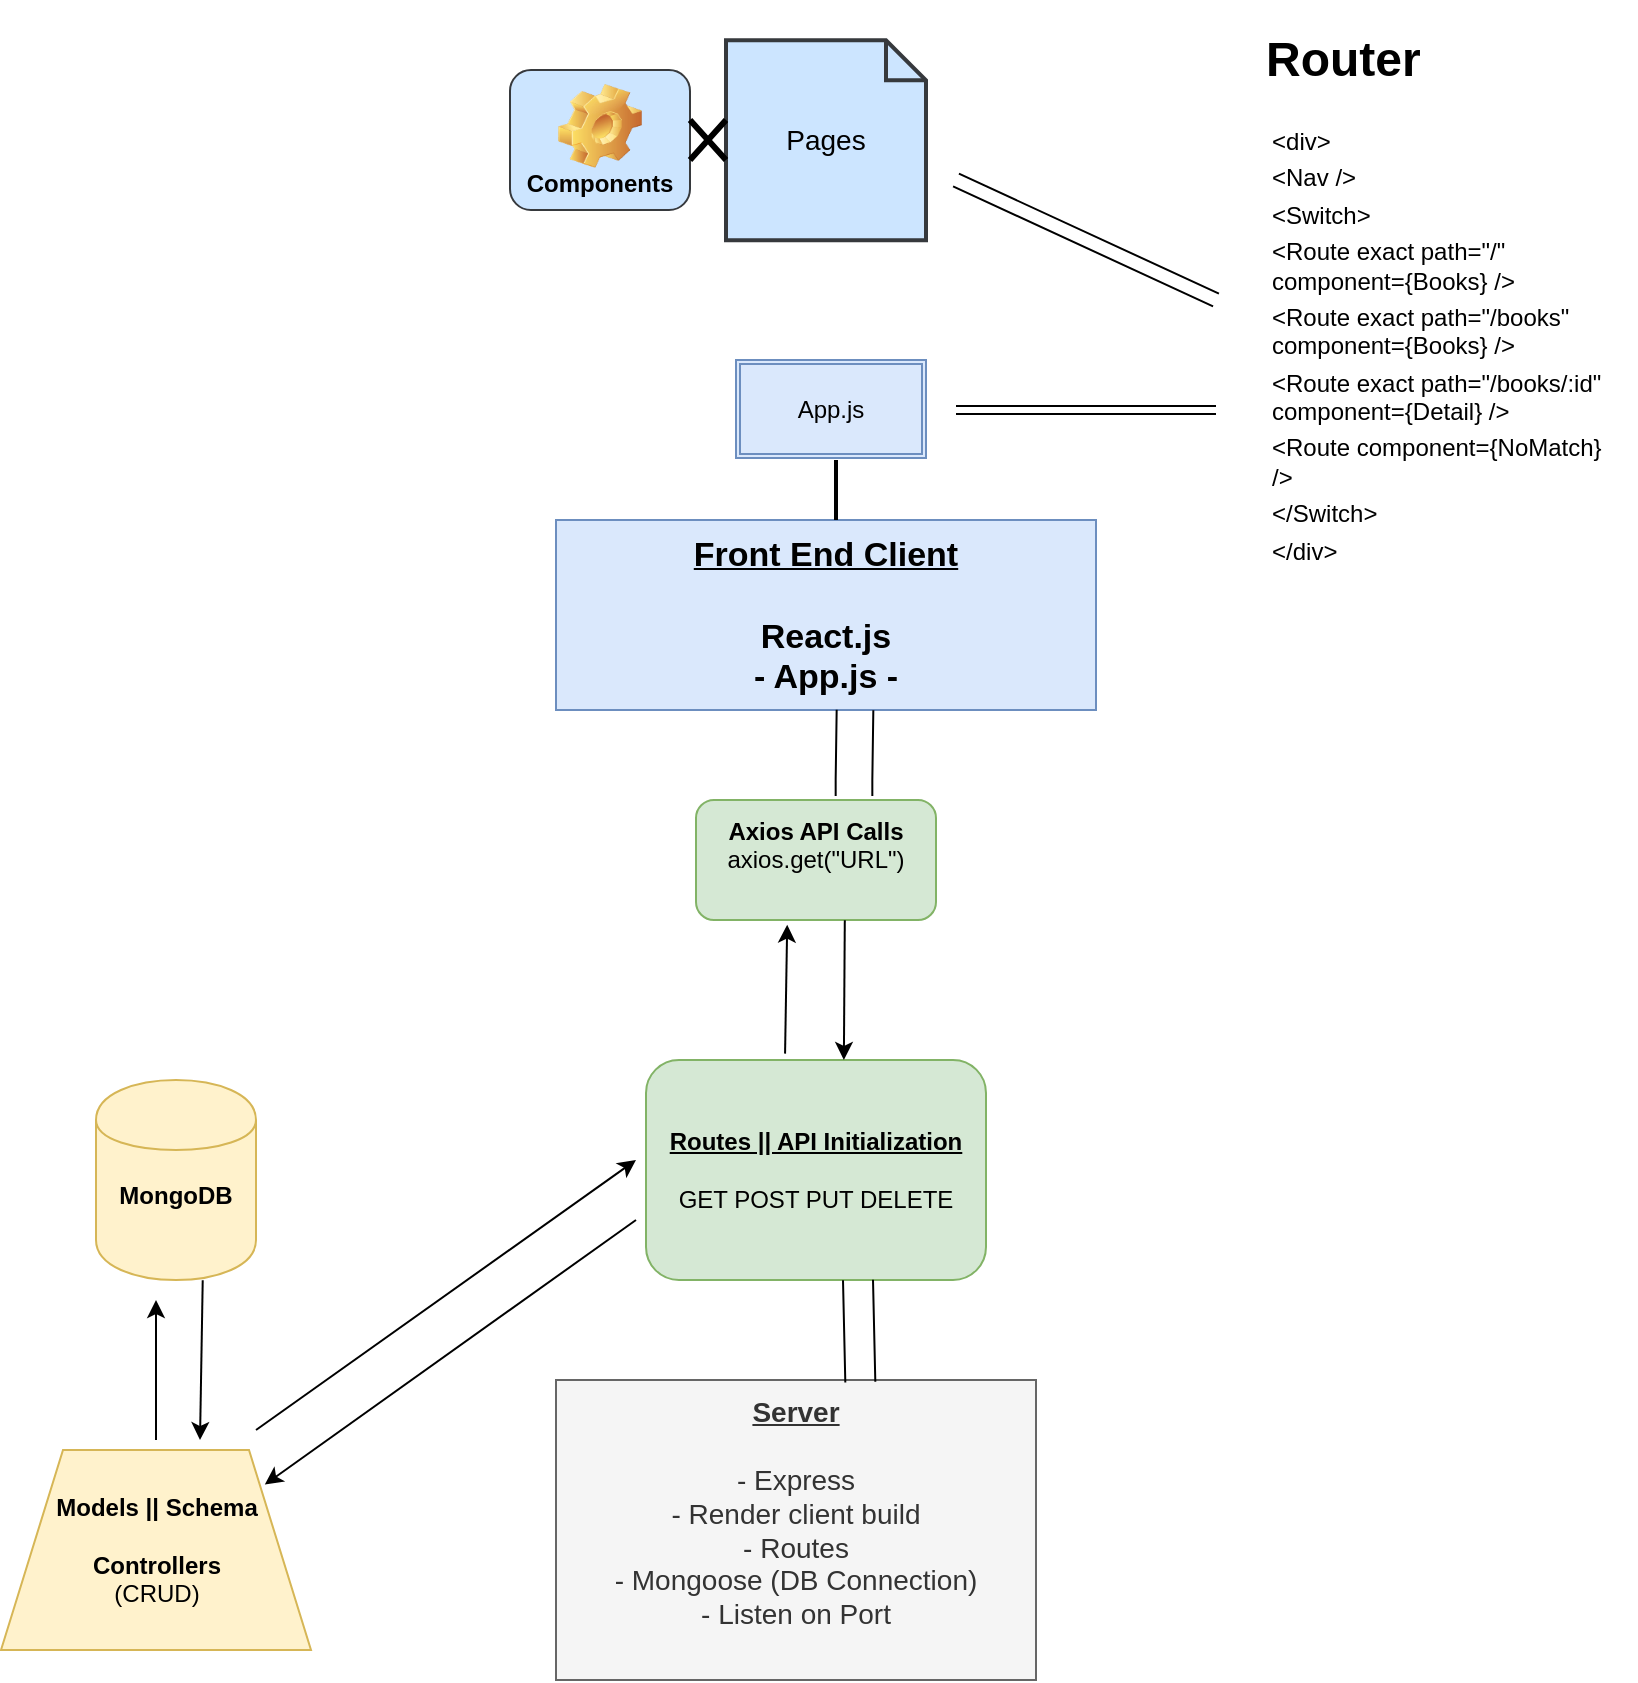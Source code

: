 <mxfile version="10.6.1" type="github"><diagram id="KoAaebWedJ0r08L_jmif" name="Page-1"><mxGraphModel dx="1005" dy="775" grid="1" gridSize="10" guides="1" tooltips="1" connect="1" arrows="1" fold="1" page="1" pageScale="1" pageWidth="850" pageHeight="1100" math="0" shadow="0"><root><mxCell id="0"/><mxCell id="1" parent="0"/><mxCell id="SO8r2UeDoWLz6xTudtLB-1" value="&lt;b&gt;&lt;font style=&quot;font-size: 17px&quot;&gt;&lt;u&gt;Front End Client&lt;/u&gt;&lt;br&gt;&lt;br&gt;React.js&lt;br&gt;- App.js -&lt;br&gt;&lt;/font&gt;&lt;/b&gt;" style="rounded=0;whiteSpace=wrap;html=1;fillColor=#dae8fc;strokeColor=#6c8ebf;" vertex="1" parent="1"><mxGeometry x="300" y="260" width="270" height="95" as="geometry"/></mxCell><mxCell id="SO8r2UeDoWLz6xTudtLB-2" value="&lt;font style=&quot;font-size: 14px&quot;&gt;&lt;b&gt;&lt;u&gt;Server&lt;/u&gt;&lt;br&gt;&lt;/b&gt;&lt;br&gt;- Express&lt;br&gt;- Render client build&lt;br&gt;- Routes&lt;br&gt;- Mongoose (DB Connection)&lt;br&gt;- Listen on Port&lt;br&gt;&lt;br&gt;&lt;/font&gt;" style="rounded=0;whiteSpace=wrap;html=1;fillColor=#f5f5f5;strokeColor=#666666;fontColor=#333333;" vertex="1" parent="1"><mxGeometry x="300" y="690" width="240" height="150" as="geometry"/></mxCell><mxCell id="SO8r2UeDoWLz6xTudtLB-3" value="&lt;b&gt;Axios API Calls&lt;br&gt;&lt;/b&gt;axios.get(&quot;URL&quot;)&lt;br&gt;&lt;br&gt;" style="rounded=1;whiteSpace=wrap;html=1;fillColor=#d5e8d4;strokeColor=#82b366;" vertex="1" parent="1"><mxGeometry x="370" y="400" width="120" height="60" as="geometry"/></mxCell><mxCell id="SO8r2UeDoWLz6xTudtLB-4" value="" style="shape=link;html=1;width=18.333;" edge="1" parent="1"><mxGeometry width="50" height="50" relative="1" as="geometry"><mxPoint x="449" y="398" as="sourcePoint"/><mxPoint x="449.5" y="355" as="targetPoint"/><Array as="points"><mxPoint x="449" y="390"/></Array></mxGeometry></mxCell><mxCell id="SO8r2UeDoWLz6xTudtLB-5" value="&lt;b&gt;MongoDB&lt;br&gt;&lt;/b&gt;&lt;br&gt;" style="shape=cylinder;whiteSpace=wrap;html=1;boundedLbl=1;backgroundOutline=1;fillColor=#fff2cc;strokeColor=#d6b656;" vertex="1" parent="1"><mxGeometry x="70" y="540" width="80" height="100" as="geometry"/></mxCell><mxCell id="SO8r2UeDoWLz6xTudtLB-6" value="&lt;b&gt;&lt;u&gt;Routes || API Initialization&lt;br&gt;&lt;/u&gt;&lt;/b&gt;&lt;br&gt;GET POST PUT DELETE&lt;br&gt;" style="rounded=1;whiteSpace=wrap;html=1;fillColor=#d5e8d4;strokeColor=#82b366;" vertex="1" parent="1"><mxGeometry x="345" y="530" width="170" height="110" as="geometry"/></mxCell><mxCell id="SO8r2UeDoWLz6xTudtLB-7" value="" style="shape=link;html=1;width=15;exitX=0.634;exitY=0.007;exitDx=0;exitDy=0;exitPerimeter=0;" edge="1" parent="1" source="SO8r2UeDoWLz6xTudtLB-2"><mxGeometry width="50" height="50" relative="1" as="geometry"><mxPoint x="450" y="683" as="sourcePoint"/><mxPoint x="451" y="640" as="targetPoint"/><Array as="points"/></mxGeometry></mxCell><mxCell id="SO8r2UeDoWLz6xTudtLB-8" value="&lt;b&gt;Models || Schema&lt;br&gt;&lt;/b&gt;&lt;br&gt;&lt;b&gt;Controllers&lt;/b&gt;&lt;br&gt;(CRUD)&lt;br&gt;" style="shape=trapezoid;perimeter=trapezoidPerimeter;whiteSpace=wrap;html=1;fillColor=#fff2cc;strokeColor=#d6b656;" vertex="1" parent="1"><mxGeometry x="22.5" y="725" width="155" height="100" as="geometry"/></mxCell><mxCell id="SO8r2UeDoWLz6xTudtLB-9" value="" style="endArrow=classic;html=1;" edge="1" parent="1"><mxGeometry width="50" height="50" relative="1" as="geometry"><mxPoint x="100" y="720" as="sourcePoint"/><mxPoint x="100" y="650" as="targetPoint"/></mxGeometry></mxCell><mxCell id="SO8r2UeDoWLz6xTudtLB-10" value="" style="endArrow=classic;html=1;entryX=0.851;entryY=0.173;entryDx=0;entryDy=0;entryPerimeter=0;" edge="1" parent="1" target="SO8r2UeDoWLz6xTudtLB-8"><mxGeometry width="50" height="50" relative="1" as="geometry"><mxPoint x="340" y="610" as="sourcePoint"/><mxPoint x="180" y="710" as="targetPoint"/></mxGeometry></mxCell><mxCell id="SO8r2UeDoWLz6xTudtLB-11" value="" style="endArrow=classic;html=1;exitX=0.667;exitY=1.001;exitDx=0;exitDy=0;exitPerimeter=0;" edge="1" parent="1" source="SO8r2UeDoWLz6xTudtLB-5"><mxGeometry width="50" height="50" relative="1" as="geometry"><mxPoint x="105" y="700" as="sourcePoint"/><mxPoint x="122" y="720" as="targetPoint"/></mxGeometry></mxCell><mxCell id="SO8r2UeDoWLz6xTudtLB-12" value="" style="endArrow=classic;html=1;" edge="1" parent="1"><mxGeometry width="50" height="50" relative="1" as="geometry"><mxPoint x="150" y="715" as="sourcePoint"/><mxPoint x="340" y="580" as="targetPoint"/></mxGeometry></mxCell><mxCell id="SO8r2UeDoWLz6xTudtLB-13" value="" style="endArrow=classic;html=1;entryX=0.582;entryY=0;entryDx=0;entryDy=0;entryPerimeter=0;exitX=0.62;exitY=1.002;exitDx=0;exitDy=0;exitPerimeter=0;" edge="1" parent="1" source="SO8r2UeDoWLz6xTudtLB-3" target="SO8r2UeDoWLz6xTudtLB-6"><mxGeometry width="50" height="50" relative="1" as="geometry"><mxPoint x="710" y="370" as="sourcePoint"/><mxPoint x="524" y="502" as="targetPoint"/></mxGeometry></mxCell><mxCell id="SO8r2UeDoWLz6xTudtLB-14" value="" style="endArrow=classic;html=1;entryX=0.38;entryY=1.039;entryDx=0;entryDy=0;exitX=0.409;exitY=-0.029;exitDx=0;exitDy=0;exitPerimeter=0;entryPerimeter=0;" edge="1" parent="1" source="SO8r2UeDoWLz6xTudtLB-6" target="SO8r2UeDoWLz6xTudtLB-3"><mxGeometry width="50" height="50" relative="1" as="geometry"><mxPoint x="400" y="520" as="sourcePoint"/><mxPoint x="710" y="340" as="targetPoint"/></mxGeometry></mxCell><mxCell id="SO8r2UeDoWLz6xTudtLB-17" value="Components&lt;br&gt;" style="label;whiteSpace=wrap;html=1;align=center;verticalAlign=bottom;spacingLeft=0;spacingBottom=4;imageAlign=center;imageVerticalAlign=top;image=img/clipart/Gear_128x128.png;fillColor=#cce5ff;strokeColor=#36393d;" vertex="1" parent="1"><mxGeometry x="277" y="35" width="90" height="70" as="geometry"/></mxCell><mxCell id="SO8r2UeDoWLz6xTudtLB-18" value="App.js" style="shape=ext;double=1;rounded=0;whiteSpace=wrap;html=1;fillColor=#dae8fc;strokeColor=#6c8ebf;" vertex="1" parent="1"><mxGeometry x="390" y="180" width="95" height="49" as="geometry"/></mxCell><mxCell id="SO8r2UeDoWLz6xTudtLB-20" value="" style="line;strokeWidth=2;direction=south;html=1;" vertex="1" parent="1"><mxGeometry x="435" y="230" width="10" height="30" as="geometry"/></mxCell><mxCell id="SO8r2UeDoWLz6xTudtLB-24" value="&lt;h1&gt;Router&lt;/h1&gt;&lt;table&gt;&lt;tbody&gt;&lt;tr&gt;&lt;td id=&quot;LC11&quot;&gt;&lt;span&gt;&amp;lt;&lt;/span&gt;div&lt;span&gt;&amp;gt;&lt;/span&gt;&lt;/td&gt;&lt;/tr&gt;&lt;tr&gt;&lt;td id=&quot;LC12&quot;&gt;&lt;span&gt;&amp;lt;&lt;/span&gt;Nav &lt;span&gt;/&lt;/span&gt;&lt;span&gt;&amp;gt;&lt;/span&gt;&lt;/td&gt;&lt;/tr&gt;&lt;tr&gt;&lt;td id=&quot;LC13&quot;&gt;&lt;span&gt;&amp;lt;&lt;/span&gt;Switch&lt;span&gt;&amp;gt;&lt;/span&gt;&lt;/td&gt;&lt;/tr&gt;&lt;tr&gt;&lt;td id=&quot;LC14&quot;&gt;&lt;span&gt;&amp;lt;&lt;/span&gt;Route exact path&lt;span&gt;=&lt;/span&gt;&lt;span&gt;&lt;span&gt;&quot;&lt;/span&gt;/&lt;span&gt;&quot;&lt;/span&gt;&lt;/span&gt; component&lt;span&gt;=&lt;/span&gt;{Books} &lt;span&gt;/&lt;/span&gt;&lt;span&gt;&amp;gt;&lt;/span&gt;&lt;/td&gt;&lt;/tr&gt;&lt;tr&gt;&lt;td id=&quot;LC15&quot;&gt;&lt;span&gt;&amp;lt;&lt;/span&gt;Route exact path&lt;span&gt;=&lt;/span&gt;&lt;span&gt;&lt;span&gt;&quot;&lt;/span&gt;/books&lt;span&gt;&quot;&lt;/span&gt;&lt;/span&gt; component&lt;span&gt;=&lt;/span&gt;{Books} &lt;span&gt;/&lt;/span&gt;&lt;span&gt;&amp;gt;&lt;/span&gt;&lt;/td&gt;&lt;/tr&gt;&lt;tr&gt;&lt;td id=&quot;LC16&quot;&gt;&lt;span&gt;&amp;lt;&lt;/span&gt;Route exact path&lt;span&gt;=&lt;/span&gt;&lt;span&gt;&lt;span&gt;&quot;&lt;/span&gt;/books/:id&lt;span&gt;&quot;&lt;/span&gt;&lt;/span&gt; component&lt;span&gt;=&lt;/span&gt;{Detail} &lt;span&gt;/&lt;/span&gt;&lt;span&gt;&amp;gt;&lt;/span&gt;&lt;/td&gt;&lt;/tr&gt;&lt;tr&gt;&lt;td id=&quot;LC17&quot;&gt;&lt;span&gt;&amp;lt;&lt;/span&gt;Route component&lt;span&gt;=&lt;/span&gt;{NoMatch} &lt;span&gt;/&lt;/span&gt;&lt;span&gt;&amp;gt;&lt;/span&gt;&lt;/td&gt;&lt;/tr&gt;&lt;tr&gt;&lt;td id=&quot;LC18&quot;&gt;&lt;span&gt;&amp;lt;&lt;/span&gt;&lt;span&gt;/&lt;/span&gt;Switch&lt;span&gt;&amp;gt;&lt;/span&gt;&lt;/td&gt;&lt;/tr&gt;&lt;tr&gt;&lt;td id=&quot;LC19&quot;&gt;&lt;span&gt;&amp;lt;&lt;/span&gt;&lt;span&gt;/&lt;/span&gt;div&lt;span&gt;&amp;gt;&lt;/span&gt;&lt;/td&gt;&lt;/tr&gt;&lt;/tbody&gt;&lt;/table&gt;" style="text;html=1;strokeColor=none;fillColor=none;spacing=5;spacingTop=-20;whiteSpace=wrap;overflow=hidden;rounded=0;" vertex="1" parent="1"><mxGeometry x="650" y="10" width="190" height="270" as="geometry"/></mxCell><mxCell id="SO8r2UeDoWLz6xTudtLB-25" value="" style="shape=link;html=1;" edge="1" parent="1"><mxGeometry width="50" height="50" relative="1" as="geometry"><mxPoint x="500" y="205" as="sourcePoint"/><mxPoint x="630" y="205" as="targetPoint"/></mxGeometry></mxCell><mxCell id="SO8r2UeDoWLz6xTudtLB-26" value="Pages&lt;br&gt;" style="shape=note;strokeWidth=2;fontSize=14;size=20;whiteSpace=wrap;html=1;fillColor=#cce5ff;strokeColor=#36393d;" vertex="1" parent="1"><mxGeometry x="385" y="20.167" width="100" height="100" as="geometry"/></mxCell><mxCell id="SO8r2UeDoWLz6xTudtLB-27" value="" style="shape=link;html=1;width=7;" edge="1" parent="1"><mxGeometry width="50" height="50" relative="1" as="geometry"><mxPoint x="500" y="90" as="sourcePoint"/><mxPoint x="630" y="150" as="targetPoint"/></mxGeometry></mxCell><mxCell id="SO8r2UeDoWLz6xTudtLB-33" value="" style="shape=umlDestroy;whiteSpace=wrap;html=1;strokeWidth=3;" vertex="1" parent="1"><mxGeometry x="367" y="60" width="18" height="20" as="geometry"/></mxCell></root></mxGraphModel></diagram></mxfile>